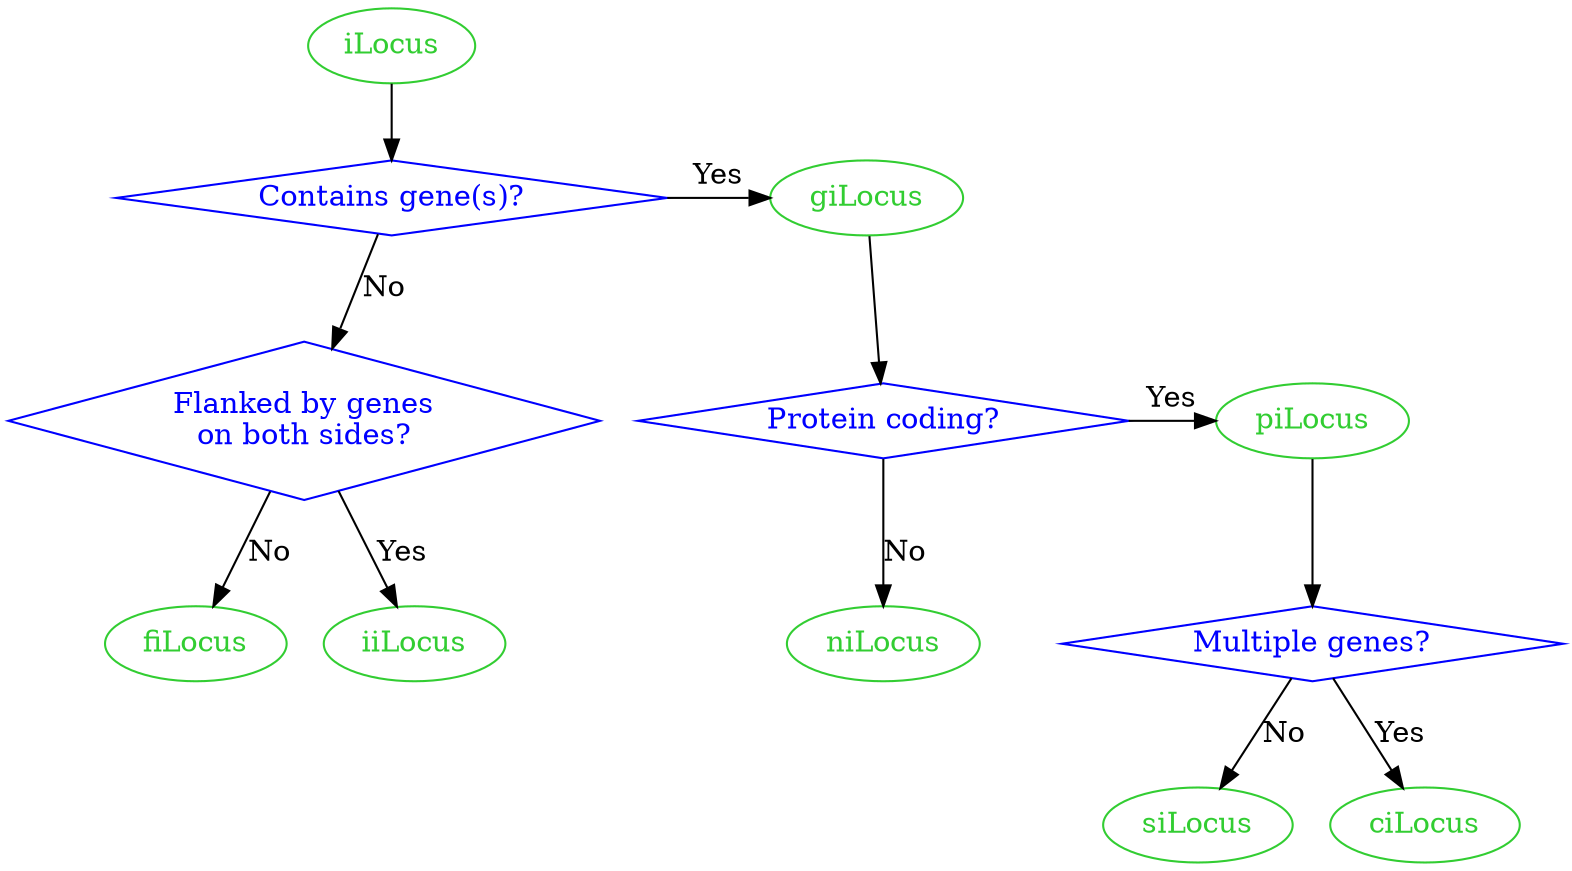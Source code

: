 digraph
{
    node [color=Limegreen,fontcolor=Limegreen,shape=oval]
    ilocus [label="iLocus"]
    gilocus [label="giLocus"]
    pilocus [label="piLocus"]
    nilocus [label="niLocus"]
    silocus [label="siLocus"]
    cilocus [label="ciLocus"]
    filocus [label="fiLocus"]
    iilocus [label="iiLocus"]

    node [color=Blue,fontcolor=Blue,shape=diamond]
    containgene [label="Contains gene(s)?"]
    proteincoding [label="Protein coding?"]
    multiplegenes [label="Multiple genes?"]
    geneflank [label="Flanked by genes\non both sides?"]

    {rank = same; containgene; gilocus}
    {rank = same; proteincoding; pilocus}

    ilocus -> containgene
    containgene -> geneflank [label="No"]
    geneflank -> filocus [label="No"]
    geneflank -> iilocus [label="Yes"]
    containgene -> gilocus [label="Yes"]
    gilocus -> proteincoding
    proteincoding -> nilocus [label="No"]
    proteincoding -> pilocus [label="Yes"]
    pilocus -> multiplegenes
    multiplegenes -> silocus [label="No"]
    multiplegenes -> cilocus [label="Yes"]
}
